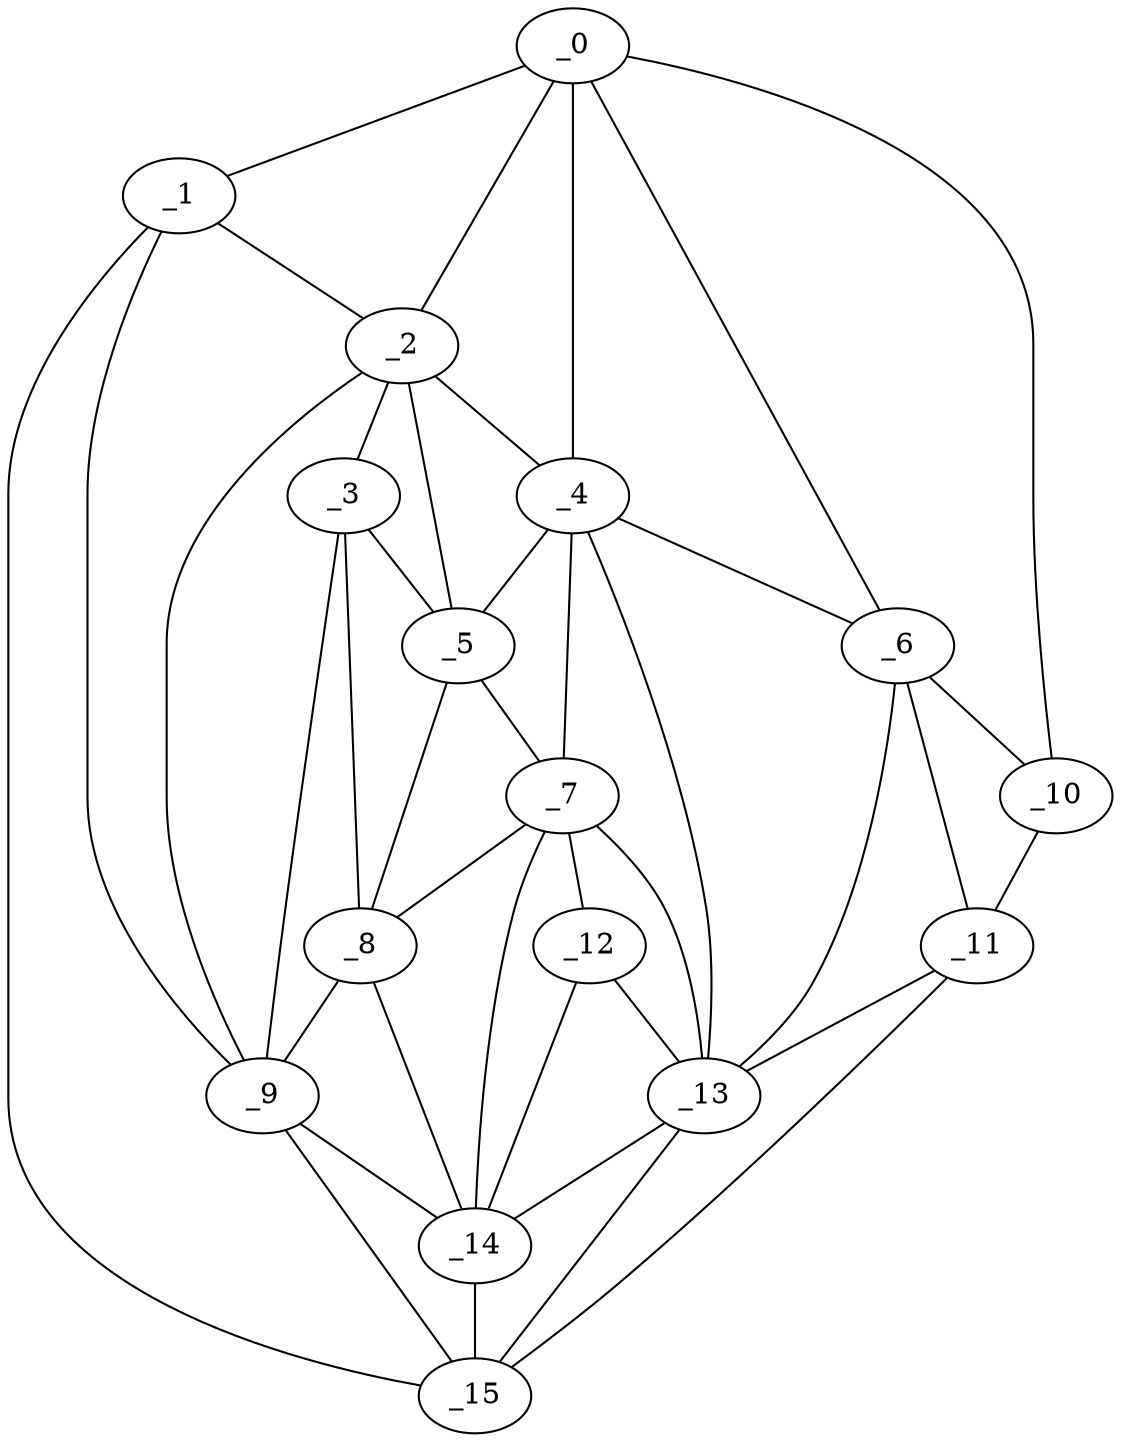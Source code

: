 graph "obj17__105.gxl" {
	_0	 [x=39,
		y=34];
	_1	 [x=42,
		y=124];
	_0 -- _1	 [valence=1];
	_2	 [x=44,
		y=109];
	_0 -- _2	 [valence=1];
	_4	 [x=52,
		y=69];
	_0 -- _4	 [valence=2];
	_6	 [x=65,
		y=15];
	_0 -- _6	 [valence=1];
	_10	 [x=74,
		y=2];
	_0 -- _10	 [valence=1];
	_1 -- _2	 [valence=2];
	_9	 [x=69,
		y=99];
	_1 -- _9	 [valence=1];
	_15	 [x=87,
		y=119];
	_1 -- _15	 [valence=1];
	_3	 [x=51,
		y=99];
	_2 -- _3	 [valence=2];
	_2 -- _4	 [valence=2];
	_5	 [x=54,
		y=84];
	_2 -- _5	 [valence=2];
	_2 -- _9	 [valence=1];
	_3 -- _5	 [valence=2];
	_8	 [x=68,
		y=94];
	_3 -- _8	 [valence=2];
	_3 -- _9	 [valence=2];
	_4 -- _5	 [valence=2];
	_4 -- _6	 [valence=2];
	_7	 [x=68,
		y=88];
	_4 -- _7	 [valence=1];
	_13	 [x=84,
		y=70];
	_4 -- _13	 [valence=1];
	_5 -- _7	 [valence=2];
	_5 -- _8	 [valence=1];
	_6 -- _10	 [valence=2];
	_11	 [x=82,
		y=9];
	_6 -- _11	 [valence=2];
	_6 -- _13	 [valence=2];
	_7 -- _8	 [valence=2];
	_12	 [x=83,
		y=84];
	_7 -- _12	 [valence=2];
	_7 -- _13	 [valence=2];
	_14	 [x=84,
		y=94];
	_7 -- _14	 [valence=1];
	_8 -- _9	 [valence=2];
	_8 -- _14	 [valence=2];
	_9 -- _14	 [valence=2];
	_9 -- _15	 [valence=2];
	_10 -- _11	 [valence=1];
	_11 -- _13	 [valence=1];
	_11 -- _15	 [valence=1];
	_12 -- _13	 [valence=1];
	_12 -- _14	 [valence=2];
	_13 -- _14	 [valence=2];
	_13 -- _15	 [valence=2];
	_14 -- _15	 [valence=1];
}
